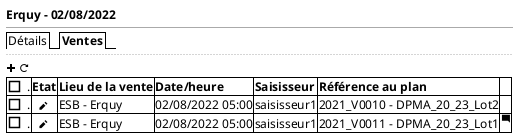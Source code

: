 @startsalt
{
  <b>Erquy - 02/08/2022
  --
  {/ Détails | <b>Ventes }
  ..
  <&plus> <&reload>

	{#

     [ ]. | <b>Etat | <b>Lieu de la vente | <b>Date/heure | <b>Saisisseur | <b>Référence au plan | .
     [ ]. | <b>  <&pencil> | ESB - Erquy | 02/08/2022 05:00 | saisisseur1 | 2021_V0010 - DPMA_20_23_Lot2
     [ ]. | <b>  <&pencil> | ESB - Erquy | 02/08/2022 05:00 | saisisseur1 | 2021_V0011 - DPMA_20_23_Lot1 | <&comment-square>
    }

}
@endsalt
